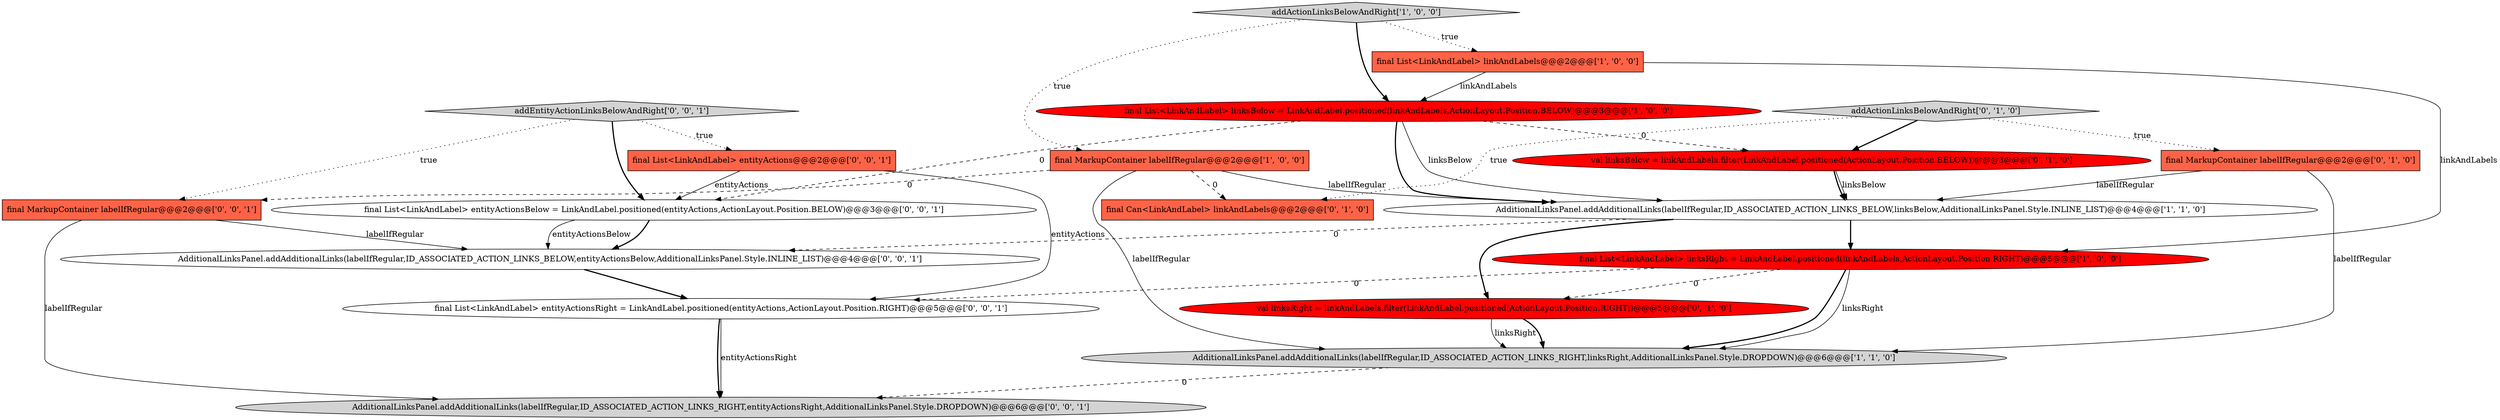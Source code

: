 digraph {
9 [style = filled, label = "final Can<LinkAndLabel> linkAndLabels@@@2@@@['0', '1', '0']", fillcolor = tomato, shape = box image = "AAA1AAABBB2BBB"];
16 [style = filled, label = "AdditionalLinksPanel.addAdditionalLinks(labelIfRegular,ID_ASSOCIATED_ACTION_LINKS_BELOW,entityActionsBelow,AdditionalLinksPanel.Style.INLINE_LIST)@@@4@@@['0', '0', '1']", fillcolor = white, shape = ellipse image = "AAA0AAABBB3BBB"];
8 [style = filled, label = "final MarkupContainer labelIfRegular@@@2@@@['0', '1', '0']", fillcolor = tomato, shape = box image = "AAA0AAABBB2BBB"];
15 [style = filled, label = "AdditionalLinksPanel.addAdditionalLinks(labelIfRegular,ID_ASSOCIATED_ACTION_LINKS_RIGHT,entityActionsRight,AdditionalLinksPanel.Style.DROPDOWN)@@@6@@@['0', '0', '1']", fillcolor = lightgray, shape = ellipse image = "AAA0AAABBB3BBB"];
12 [style = filled, label = "final List<LinkAndLabel> entityActionsRight = LinkAndLabel.positioned(entityActions,ActionLayout.Position.RIGHT)@@@5@@@['0', '0', '1']", fillcolor = white, shape = ellipse image = "AAA0AAABBB3BBB"];
0 [style = filled, label = "final List<LinkAndLabel> linkAndLabels@@@2@@@['1', '0', '0']", fillcolor = tomato, shape = box image = "AAA0AAABBB1BBB"];
5 [style = filled, label = "AdditionalLinksPanel.addAdditionalLinks(labelIfRegular,ID_ASSOCIATED_ACTION_LINKS_RIGHT,linksRight,AdditionalLinksPanel.Style.DROPDOWN)@@@6@@@['1', '1', '0']", fillcolor = lightgray, shape = ellipse image = "AAA0AAABBB1BBB"];
6 [style = filled, label = "final List<LinkAndLabel> linksRight = LinkAndLabel.positioned(linkAndLabels,ActionLayout.Position.RIGHT)@@@5@@@['1', '0', '0']", fillcolor = red, shape = ellipse image = "AAA1AAABBB1BBB"];
7 [style = filled, label = "addActionLinksBelowAndRight['0', '1', '0']", fillcolor = lightgray, shape = diamond image = "AAA0AAABBB2BBB"];
13 [style = filled, label = "final List<LinkAndLabel> entityActions@@@2@@@['0', '0', '1']", fillcolor = tomato, shape = box image = "AAA0AAABBB3BBB"];
18 [style = filled, label = "final MarkupContainer labelIfRegular@@@2@@@['0', '0', '1']", fillcolor = tomato, shape = box image = "AAA0AAABBB3BBB"];
14 [style = filled, label = "final List<LinkAndLabel> entityActionsBelow = LinkAndLabel.positioned(entityActions,ActionLayout.Position.BELOW)@@@3@@@['0', '0', '1']", fillcolor = white, shape = ellipse image = "AAA0AAABBB3BBB"];
2 [style = filled, label = "addActionLinksBelowAndRight['1', '0', '0']", fillcolor = lightgray, shape = diamond image = "AAA0AAABBB1BBB"];
1 [style = filled, label = "final MarkupContainer labelIfRegular@@@2@@@['1', '0', '0']", fillcolor = tomato, shape = box image = "AAA1AAABBB1BBB"];
10 [style = filled, label = "val linksBelow = linkAndLabels.filter(LinkAndLabel.positioned(ActionLayout.Position.BELOW))@@@3@@@['0', '1', '0']", fillcolor = red, shape = ellipse image = "AAA1AAABBB2BBB"];
17 [style = filled, label = "addEntityActionLinksBelowAndRight['0', '0', '1']", fillcolor = lightgray, shape = diamond image = "AAA0AAABBB3BBB"];
4 [style = filled, label = "final List<LinkAndLabel> linksBelow = LinkAndLabel.positioned(linkAndLabels,ActionLayout.Position.BELOW)@@@3@@@['1', '0', '0']", fillcolor = red, shape = ellipse image = "AAA1AAABBB1BBB"];
3 [style = filled, label = "AdditionalLinksPanel.addAdditionalLinks(labelIfRegular,ID_ASSOCIATED_ACTION_LINKS_BELOW,linksBelow,AdditionalLinksPanel.Style.INLINE_LIST)@@@4@@@['1', '1', '0']", fillcolor = white, shape = ellipse image = "AAA0AAABBB1BBB"];
11 [style = filled, label = "val linksRight = linkAndLabels.filter(LinkAndLabel.positioned(ActionLayout.Position.RIGHT))@@@5@@@['0', '1', '0']", fillcolor = red, shape = ellipse image = "AAA1AAABBB2BBB"];
14->16 [style = bold, label=""];
4->3 [style = bold, label=""];
2->0 [style = dotted, label="true"];
10->3 [style = solid, label="linksBelow"];
12->15 [style = solid, label="entityActionsRight"];
17->18 [style = dotted, label="true"];
7->10 [style = bold, label=""];
4->3 [style = solid, label="linksBelow"];
6->11 [style = dashed, label="0"];
12->15 [style = bold, label=""];
3->11 [style = bold, label=""];
8->3 [style = solid, label="labelIfRegular"];
3->6 [style = bold, label=""];
10->3 [style = bold, label=""];
1->9 [style = dashed, label="0"];
1->18 [style = dashed, label="0"];
7->9 [style = dotted, label="true"];
11->5 [style = solid, label="linksRight"];
18->16 [style = solid, label="labelIfRegular"];
2->4 [style = bold, label=""];
14->16 [style = solid, label="entityActionsBelow"];
1->3 [style = solid, label="labelIfRegular"];
6->12 [style = dashed, label="0"];
1->5 [style = solid, label="labelIfRegular"];
13->14 [style = solid, label="entityActions"];
13->12 [style = solid, label="entityActions"];
8->5 [style = solid, label="labelIfRegular"];
6->5 [style = bold, label=""];
11->5 [style = bold, label=""];
17->14 [style = bold, label=""];
2->1 [style = dotted, label="true"];
4->14 [style = dashed, label="0"];
0->6 [style = solid, label="linkAndLabels"];
4->10 [style = dashed, label="0"];
7->8 [style = dotted, label="true"];
0->4 [style = solid, label="linkAndLabels"];
6->5 [style = solid, label="linksRight"];
17->13 [style = dotted, label="true"];
16->12 [style = bold, label=""];
5->15 [style = dashed, label="0"];
3->16 [style = dashed, label="0"];
18->15 [style = solid, label="labelIfRegular"];
}
